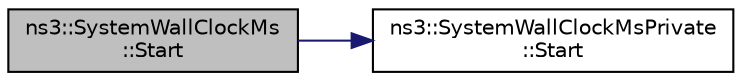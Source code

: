 digraph "ns3::SystemWallClockMs::Start"
{
 // LATEX_PDF_SIZE
  edge [fontname="Helvetica",fontsize="10",labelfontname="Helvetica",labelfontsize="10"];
  node [fontname="Helvetica",fontsize="10",shape=record];
  rankdir="LR";
  Node1 [label="ns3::SystemWallClockMs\l::Start",height=0.2,width=0.4,color="black", fillcolor="grey75", style="filled", fontcolor="black",tooltip="Start a measure."];
  Node1 -> Node2 [color="midnightblue",fontsize="10",style="solid",fontname="Helvetica"];
  Node2 [label="ns3::SystemWallClockMsPrivate\l::Start",height=0.2,width=0.4,color="black", fillcolor="white", style="filled",URL="$classns3_1_1_system_wall_clock_ms_private.html#a5e727e39048fa7bea68a9b172f06f71d",tooltip="Start a measure."];
}
